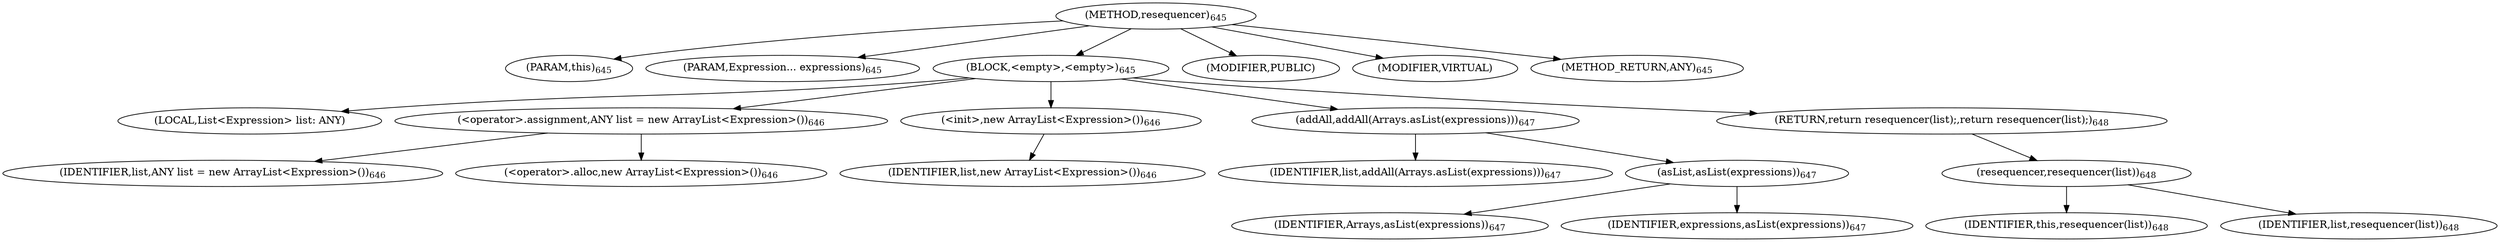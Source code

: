 digraph "resequencer" {  
"1376" [label = <(METHOD,resequencer)<SUB>645</SUB>> ]
"165" [label = <(PARAM,this)<SUB>645</SUB>> ]
"1377" [label = <(PARAM,Expression... expressions)<SUB>645</SUB>> ]
"1378" [label = <(BLOCK,&lt;empty&gt;,&lt;empty&gt;)<SUB>645</SUB>> ]
"163" [label = <(LOCAL,List&lt;Expression&gt; list: ANY)> ]
"1379" [label = <(&lt;operator&gt;.assignment,ANY list = new ArrayList&lt;Expression&gt;())<SUB>646</SUB>> ]
"1380" [label = <(IDENTIFIER,list,ANY list = new ArrayList&lt;Expression&gt;())<SUB>646</SUB>> ]
"1381" [label = <(&lt;operator&gt;.alloc,new ArrayList&lt;Expression&gt;())<SUB>646</SUB>> ]
"1382" [label = <(&lt;init&gt;,new ArrayList&lt;Expression&gt;())<SUB>646</SUB>> ]
"162" [label = <(IDENTIFIER,list,new ArrayList&lt;Expression&gt;())<SUB>646</SUB>> ]
"1383" [label = <(addAll,addAll(Arrays.asList(expressions)))<SUB>647</SUB>> ]
"1384" [label = <(IDENTIFIER,list,addAll(Arrays.asList(expressions)))<SUB>647</SUB>> ]
"1385" [label = <(asList,asList(expressions))<SUB>647</SUB>> ]
"1386" [label = <(IDENTIFIER,Arrays,asList(expressions))<SUB>647</SUB>> ]
"1387" [label = <(IDENTIFIER,expressions,asList(expressions))<SUB>647</SUB>> ]
"1388" [label = <(RETURN,return resequencer(list);,return resequencer(list);)<SUB>648</SUB>> ]
"1389" [label = <(resequencer,resequencer(list))<SUB>648</SUB>> ]
"164" [label = <(IDENTIFIER,this,resequencer(list))<SUB>648</SUB>> ]
"1390" [label = <(IDENTIFIER,list,resequencer(list))<SUB>648</SUB>> ]
"1391" [label = <(MODIFIER,PUBLIC)> ]
"1392" [label = <(MODIFIER,VIRTUAL)> ]
"1393" [label = <(METHOD_RETURN,ANY)<SUB>645</SUB>> ]
  "1376" -> "165" 
  "1376" -> "1377" 
  "1376" -> "1378" 
  "1376" -> "1391" 
  "1376" -> "1392" 
  "1376" -> "1393" 
  "1378" -> "163" 
  "1378" -> "1379" 
  "1378" -> "1382" 
  "1378" -> "1383" 
  "1378" -> "1388" 
  "1379" -> "1380" 
  "1379" -> "1381" 
  "1382" -> "162" 
  "1383" -> "1384" 
  "1383" -> "1385" 
  "1385" -> "1386" 
  "1385" -> "1387" 
  "1388" -> "1389" 
  "1389" -> "164" 
  "1389" -> "1390" 
}
